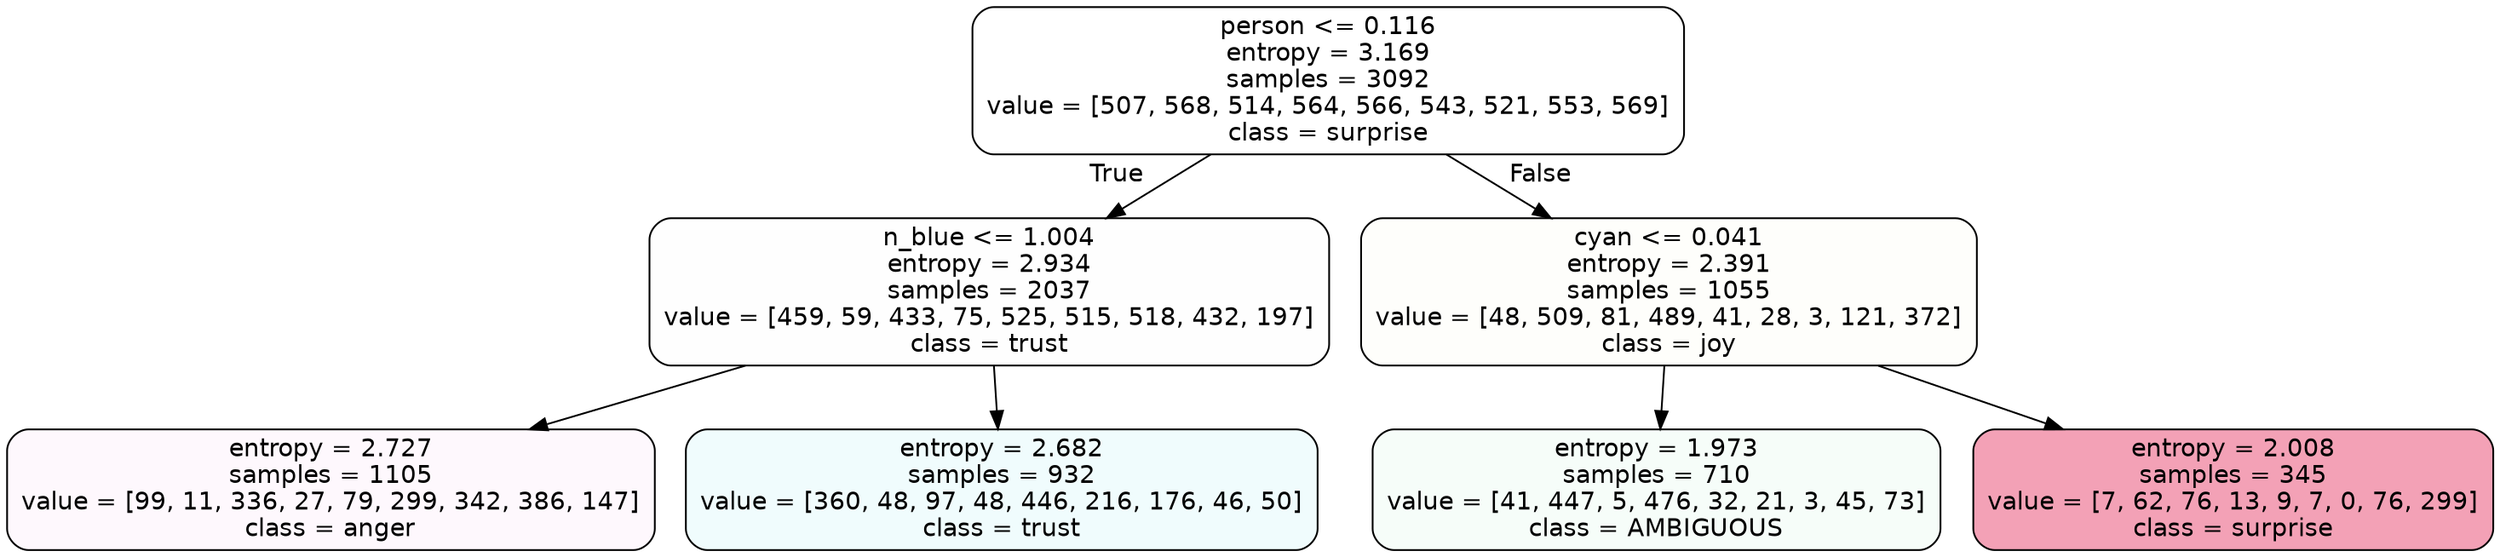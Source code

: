 digraph Tree {
node [shape=box, style="filled, rounded", color="black", fontname=helvetica] ;
edge [fontname=helvetica] ;
0 [label="person <= 0.116\nentropy = 3.169\nsamples = 3092\nvalue = [507, 568, 514, 564, 566, 543, 521, 553, 569]\nclass = surprise", fillcolor="#e5396400"] ;
1 [label="n_blue <= 1.004\nentropy = 2.934\nsamples = 2037\nvalue = [459, 59, 433, 75, 525, 515, 518, 432, 197]\nclass = trust", fillcolor="#39d7e501"] ;
0 -> 1 [labeldistance=2.5, labelangle=45, headlabel="True"] ;
2 [label="entropy = 2.727\nsamples = 1105\nvalue = [99, 11, 336, 27, 79, 299, 342, 386, 147]\nclass = anger", fillcolor="#e539d708"] ;
1 -> 2 ;
3 [label="entropy = 2.682\nsamples = 932\nvalue = [360, 48, 97, 48, 446, 216, 176, 46, 50]\nclass = trust", fillcolor="#39d7e513"] ;
1 -> 3 ;
4 [label="cyan <= 0.041\nentropy = 2.391\nsamples = 1055\nvalue = [48, 509, 81, 489, 41, 28, 3, 121, 372]\nclass = joy", fillcolor="#d7e53904"] ;
0 -> 4 [labeldistance=2.5, labelangle=-45, headlabel="False"] ;
5 [label="entropy = 1.973\nsamples = 710\nvalue = [41, 447, 5, 476, 32, 21, 3, 45, 73]\nclass = AMBIGUOUS", fillcolor="#39e5810b"] ;
4 -> 5 ;
6 [label="entropy = 2.008\nsamples = 345\nvalue = [7, 62, 76, 13, 9, 7, 0, 76, 299]\nclass = surprise", fillcolor="#e5396478"] ;
4 -> 6 ;
}